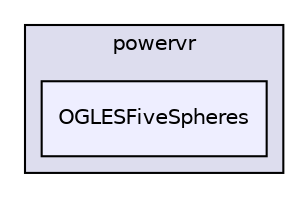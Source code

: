 digraph "PVR/SDK_3.4/Examples/Intermediate/FiveSpheres/OGLES/Build/Android/src/com/powervr/OGLESFiveSpheres" {
  compound=true
  node [ fontsize="10", fontname="Helvetica"];
  edge [ labelfontsize="10", labelfontname="Helvetica"];
  subgraph clusterdir_0b792b4b1229f8d7127cc008541367d0 {
    graph [ bgcolor="#ddddee", pencolor="black", label="powervr" fontname="Helvetica", fontsize="10", URL="dir_0b792b4b1229f8d7127cc008541367d0.html"]
  dir_12e12e5df6f1beb743a6f69014252a55 [shape=box, label="OGLESFiveSpheres", style="filled", fillcolor="#eeeeff", pencolor="black", URL="dir_12e12e5df6f1beb743a6f69014252a55.html"];
  }
}
